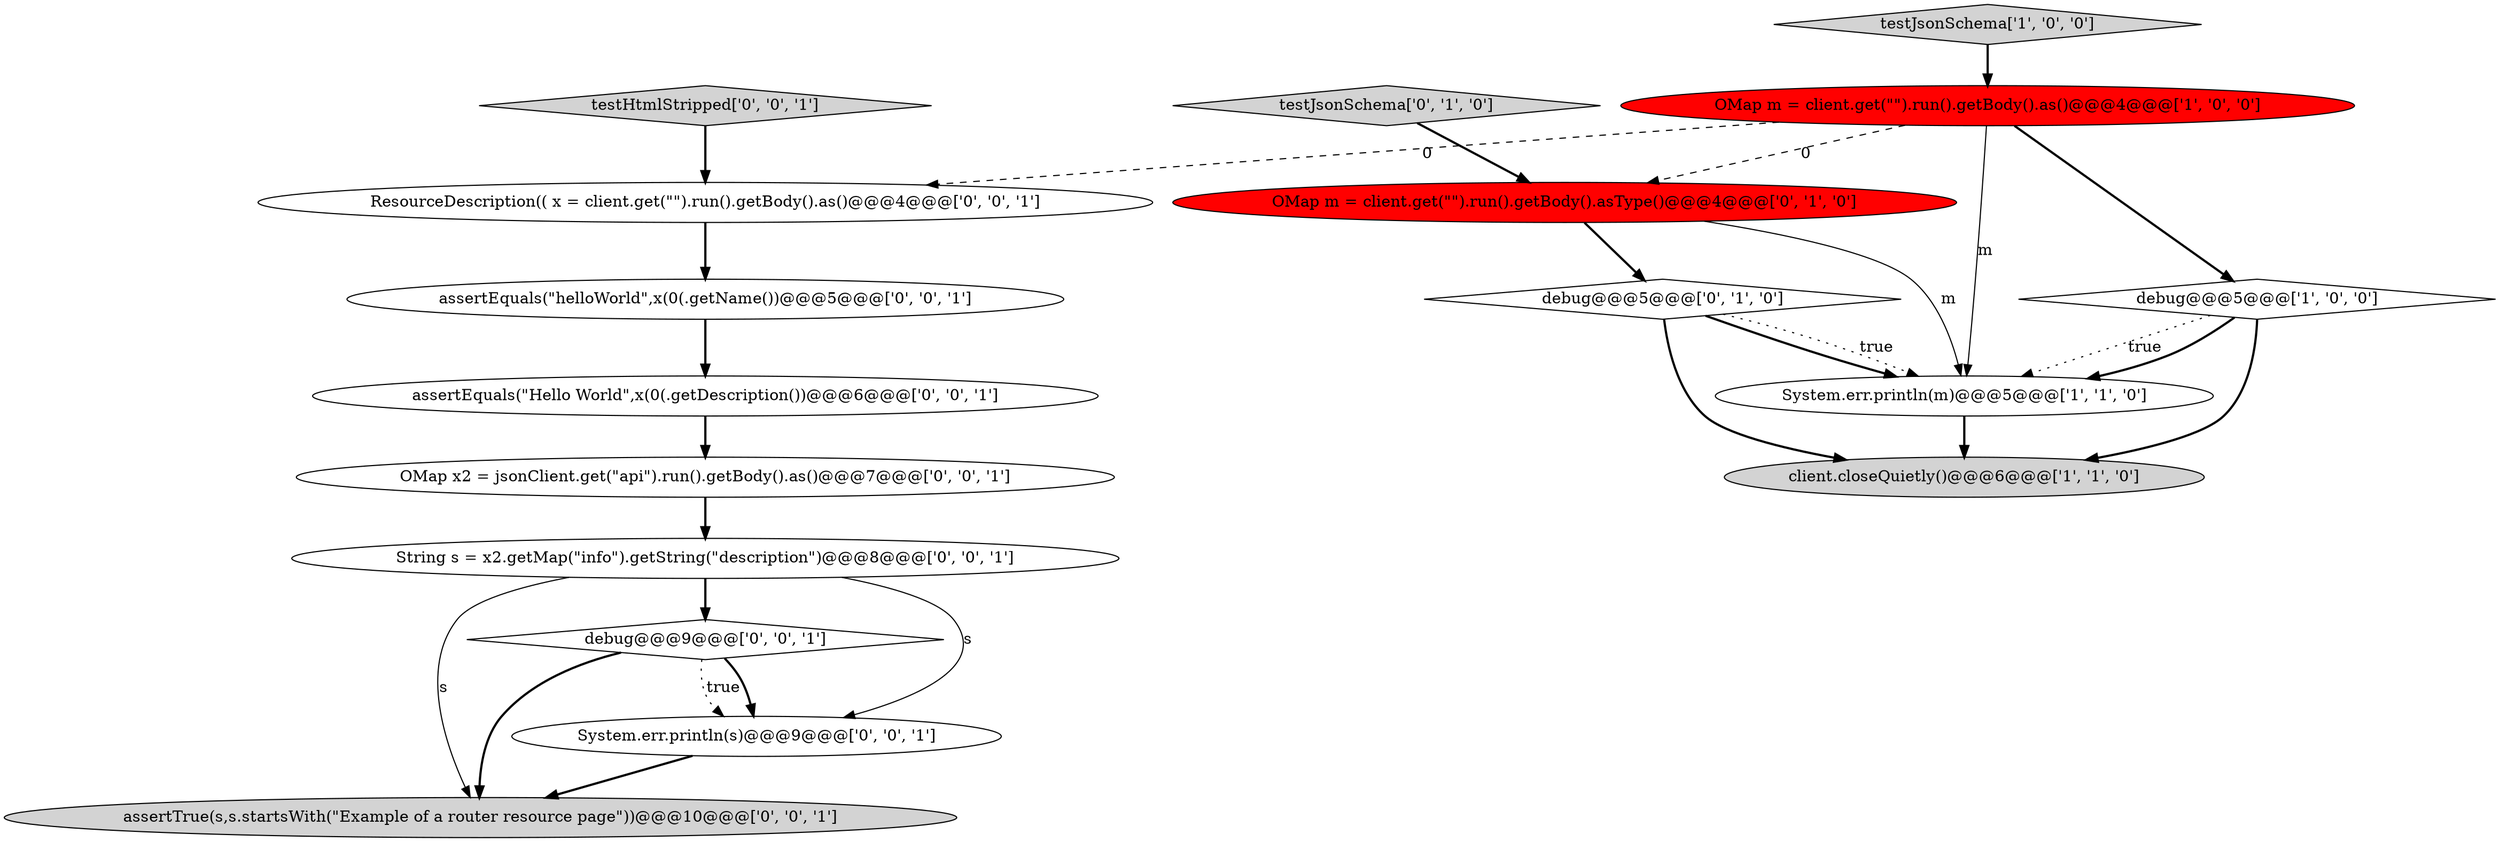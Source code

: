 digraph {
15 [style = filled, label = "String s = x2.getMap(\"info\").getString(\"description\")@@@8@@@['0', '0', '1']", fillcolor = white, shape = ellipse image = "AAA0AAABBB3BBB"];
7 [style = filled, label = "testJsonSchema['0', '1', '0']", fillcolor = lightgray, shape = diamond image = "AAA0AAABBB2BBB"];
0 [style = filled, label = "client.closeQuietly()@@@6@@@['1', '1', '0']", fillcolor = lightgray, shape = ellipse image = "AAA0AAABBB1BBB"];
5 [style = filled, label = "debug@@@5@@@['0', '1', '0']", fillcolor = white, shape = diamond image = "AAA0AAABBB2BBB"];
3 [style = filled, label = "System.err.println(m)@@@5@@@['1', '1', '0']", fillcolor = white, shape = ellipse image = "AAA0AAABBB1BBB"];
11 [style = filled, label = "testHtmlStripped['0', '0', '1']", fillcolor = lightgray, shape = diamond image = "AAA0AAABBB3BBB"];
4 [style = filled, label = "testJsonSchema['1', '0', '0']", fillcolor = lightgray, shape = diamond image = "AAA0AAABBB1BBB"];
10 [style = filled, label = "assertTrue(s,s.startsWith(\"Example of a router resource page\"))@@@10@@@['0', '0', '1']", fillcolor = lightgray, shape = ellipse image = "AAA0AAABBB3BBB"];
13 [style = filled, label = "debug@@@9@@@['0', '0', '1']", fillcolor = white, shape = diamond image = "AAA0AAABBB3BBB"];
9 [style = filled, label = "assertEquals(\"Hello World\",x(0(.getDescription())@@@6@@@['0', '0', '1']", fillcolor = white, shape = ellipse image = "AAA0AAABBB3BBB"];
2 [style = filled, label = "debug@@@5@@@['1', '0', '0']", fillcolor = white, shape = diamond image = "AAA0AAABBB1BBB"];
6 [style = filled, label = "OMap m = client.get(\"\").run().getBody().asType()@@@4@@@['0', '1', '0']", fillcolor = red, shape = ellipse image = "AAA1AAABBB2BBB"];
8 [style = filled, label = "assertEquals(\"helloWorld\",x(0(.getName())@@@5@@@['0', '0', '1']", fillcolor = white, shape = ellipse image = "AAA0AAABBB3BBB"];
16 [style = filled, label = "System.err.println(s)@@@9@@@['0', '0', '1']", fillcolor = white, shape = ellipse image = "AAA0AAABBB3BBB"];
14 [style = filled, label = "ResourceDescription(( x = client.get(\"\").run().getBody().as()@@@4@@@['0', '0', '1']", fillcolor = white, shape = ellipse image = "AAA0AAABBB3BBB"];
1 [style = filled, label = "OMap m = client.get(\"\").run().getBody().as()@@@4@@@['1', '0', '0']", fillcolor = red, shape = ellipse image = "AAA1AAABBB1BBB"];
12 [style = filled, label = "OMap x2 = jsonClient.get(\"api\").run().getBody().as()@@@7@@@['0', '0', '1']", fillcolor = white, shape = ellipse image = "AAA0AAABBB3BBB"];
2->3 [style = dotted, label="true"];
5->3 [style = bold, label=""];
13->10 [style = bold, label=""];
13->16 [style = dotted, label="true"];
15->13 [style = bold, label=""];
1->14 [style = dashed, label="0"];
11->14 [style = bold, label=""];
16->10 [style = bold, label=""];
2->3 [style = bold, label=""];
12->15 [style = bold, label=""];
5->3 [style = dotted, label="true"];
13->16 [style = bold, label=""];
3->0 [style = bold, label=""];
15->16 [style = solid, label="s"];
15->10 [style = solid, label="s"];
6->3 [style = solid, label="m"];
6->5 [style = bold, label=""];
2->0 [style = bold, label=""];
5->0 [style = bold, label=""];
1->6 [style = dashed, label="0"];
1->3 [style = solid, label="m"];
7->6 [style = bold, label=""];
8->9 [style = bold, label=""];
4->1 [style = bold, label=""];
1->2 [style = bold, label=""];
14->8 [style = bold, label=""];
9->12 [style = bold, label=""];
}
